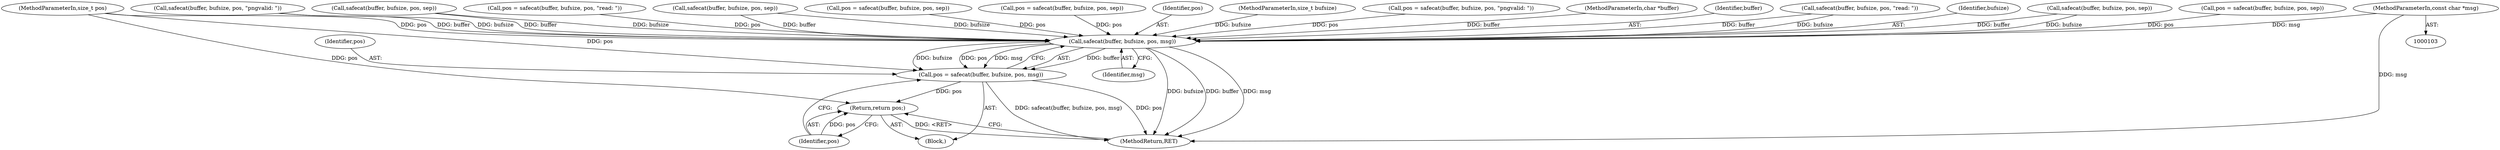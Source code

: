 digraph "0_Android_9d4853418ab2f754c2b63e091c29c5529b8b86ca_140@pointer" {
"1000109" [label="(MethodParameterIn,const char *msg)"];
"1000225" [label="(Call,safecat(buffer, bufsize, pos, msg))"];
"1000223" [label="(Call,pos = safecat(buffer, bufsize, pos, msg))"];
"1000230" [label="(Return,return pos;)"];
"1000109" [label="(MethodParameterIn,const char *msg)"];
"1000124" [label="(Call,safecat(buffer, bufsize, pos, \"read: \"))"];
"1000227" [label="(Identifier,bufsize)"];
"1000149" [label="(Call,safecat(buffer, bufsize, pos, sep))"];
"1000147" [label="(Call,pos = safecat(buffer, bufsize, pos, sep))"];
"1000193" [label="(Call,safecat(buffer, bufsize, pos, \"pngvalid: \"))"];
"1000184" [label="(Call,safecat(buffer, bufsize, pos, sep))"];
"1000122" [label="(Call,pos = safecat(buffer, bufsize, pos, \"read: \"))"];
"1000224" [label="(Identifier,pos)"];
"1000229" [label="(Identifier,msg)"];
"1000232" [label="(MethodReturn,RET)"];
"1000231" [label="(Identifier,pos)"];
"1000223" [label="(Call,pos = safecat(buffer, bufsize, pos, msg))"];
"1000218" [label="(Call,safecat(buffer, bufsize, pos, sep))"];
"1000216" [label="(Call,pos = safecat(buffer, bufsize, pos, sep))"];
"1000182" [label="(Call,pos = safecat(buffer, bufsize, pos, sep))"];
"1000228" [label="(Identifier,pos)"];
"1000107" [label="(MethodParameterIn,size_t bufsize)"];
"1000191" [label="(Call,pos = safecat(buffer, bufsize, pos, \"pngvalid: \"))"];
"1000106" [label="(MethodParameterIn,char *buffer)"];
"1000226" [label="(Identifier,buffer)"];
"1000225" [label="(Call,safecat(buffer, bufsize, pos, msg))"];
"1000230" [label="(Return,return pos;)"];
"1000108" [label="(MethodParameterIn,size_t pos)"];
"1000110" [label="(Block,)"];
"1000109" -> "1000103"  [label="AST: "];
"1000109" -> "1000232"  [label="DDG: msg"];
"1000109" -> "1000225"  [label="DDG: msg"];
"1000225" -> "1000223"  [label="AST: "];
"1000225" -> "1000229"  [label="CFG: "];
"1000226" -> "1000225"  [label="AST: "];
"1000227" -> "1000225"  [label="AST: "];
"1000228" -> "1000225"  [label="AST: "];
"1000229" -> "1000225"  [label="AST: "];
"1000223" -> "1000225"  [label="CFG: "];
"1000225" -> "1000232"  [label="DDG: bufsize"];
"1000225" -> "1000232"  [label="DDG: buffer"];
"1000225" -> "1000232"  [label="DDG: msg"];
"1000225" -> "1000223"  [label="DDG: buffer"];
"1000225" -> "1000223"  [label="DDG: bufsize"];
"1000225" -> "1000223"  [label="DDG: pos"];
"1000225" -> "1000223"  [label="DDG: msg"];
"1000184" -> "1000225"  [label="DDG: buffer"];
"1000184" -> "1000225"  [label="DDG: bufsize"];
"1000218" -> "1000225"  [label="DDG: buffer"];
"1000218" -> "1000225"  [label="DDG: bufsize"];
"1000149" -> "1000225"  [label="DDG: buffer"];
"1000149" -> "1000225"  [label="DDG: bufsize"];
"1000124" -> "1000225"  [label="DDG: buffer"];
"1000124" -> "1000225"  [label="DDG: bufsize"];
"1000193" -> "1000225"  [label="DDG: buffer"];
"1000193" -> "1000225"  [label="DDG: bufsize"];
"1000106" -> "1000225"  [label="DDG: buffer"];
"1000107" -> "1000225"  [label="DDG: bufsize"];
"1000216" -> "1000225"  [label="DDG: pos"];
"1000122" -> "1000225"  [label="DDG: pos"];
"1000147" -> "1000225"  [label="DDG: pos"];
"1000182" -> "1000225"  [label="DDG: pos"];
"1000191" -> "1000225"  [label="DDG: pos"];
"1000108" -> "1000225"  [label="DDG: pos"];
"1000223" -> "1000110"  [label="AST: "];
"1000224" -> "1000223"  [label="AST: "];
"1000231" -> "1000223"  [label="CFG: "];
"1000223" -> "1000232"  [label="DDG: safecat(buffer, bufsize, pos, msg)"];
"1000223" -> "1000232"  [label="DDG: pos"];
"1000108" -> "1000223"  [label="DDG: pos"];
"1000223" -> "1000230"  [label="DDG: pos"];
"1000230" -> "1000110"  [label="AST: "];
"1000230" -> "1000231"  [label="CFG: "];
"1000231" -> "1000230"  [label="AST: "];
"1000232" -> "1000230"  [label="CFG: "];
"1000230" -> "1000232"  [label="DDG: <RET>"];
"1000231" -> "1000230"  [label="DDG: pos"];
"1000108" -> "1000230"  [label="DDG: pos"];
}
